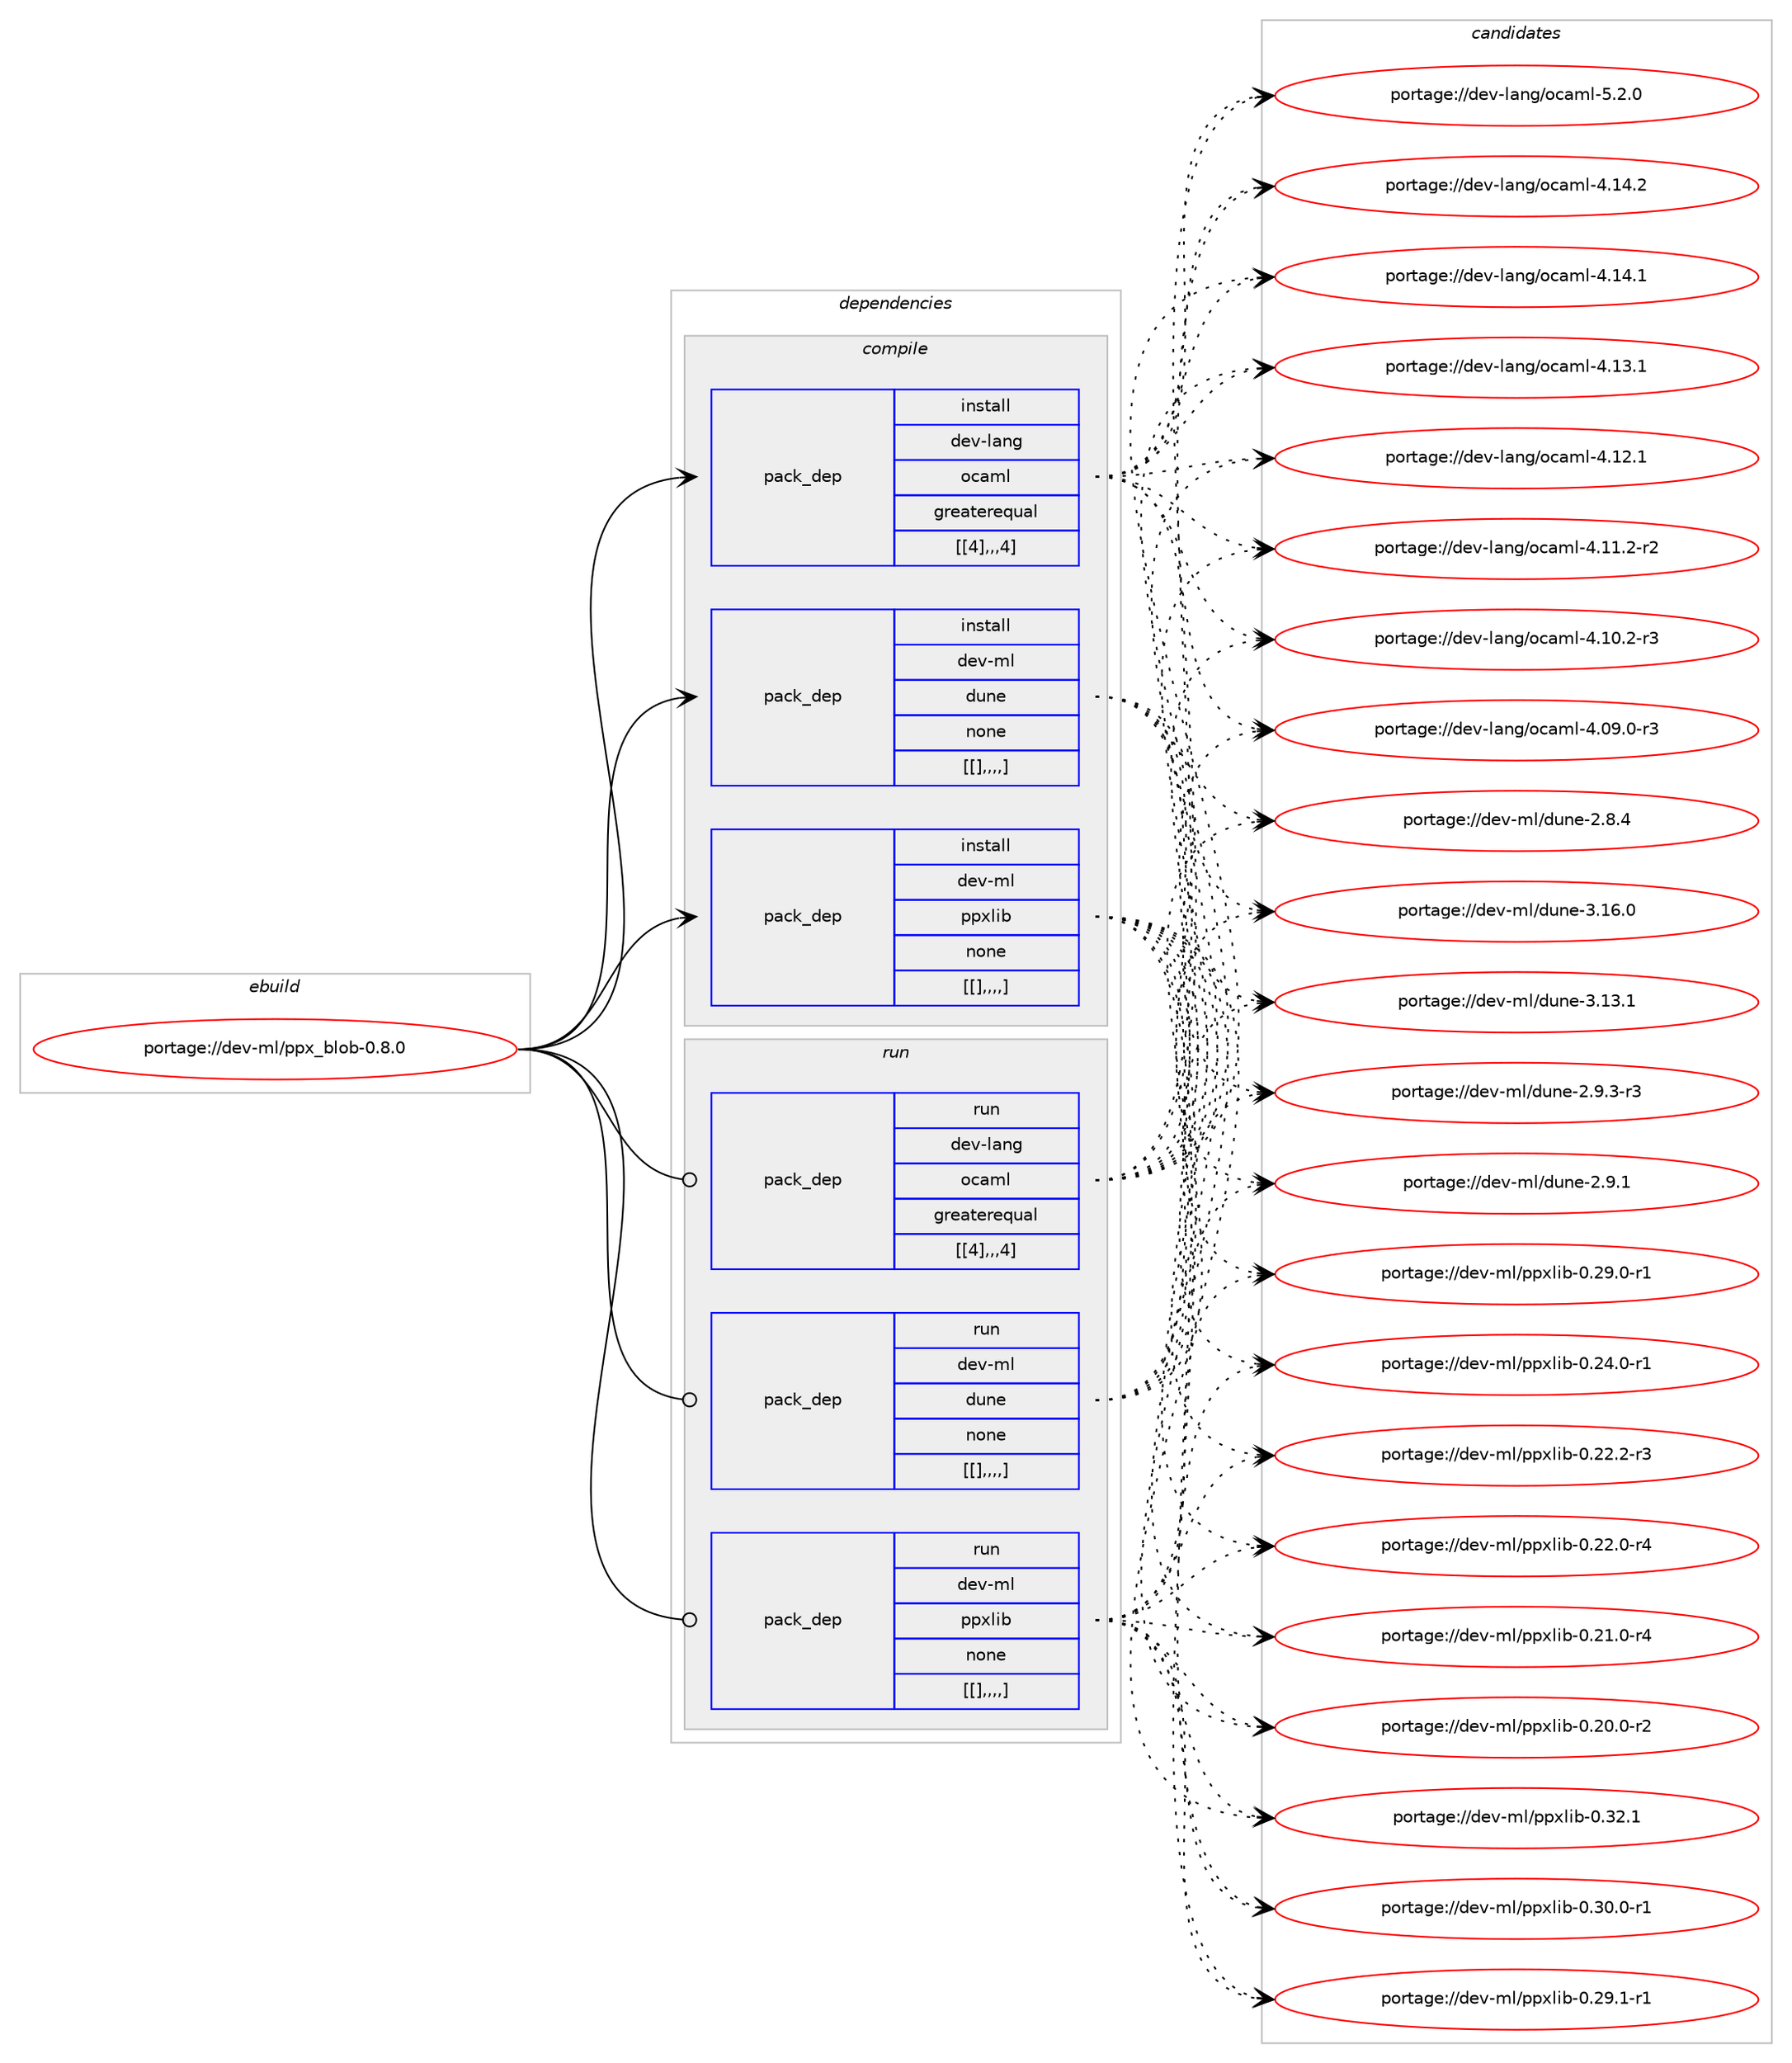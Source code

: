 digraph prolog {

# *************
# Graph options
# *************

newrank=true;
concentrate=true;
compound=true;
graph [rankdir=LR,fontname=Helvetica,fontsize=10,ranksep=1.5];#, ranksep=2.5, nodesep=0.2];
edge  [arrowhead=vee];
node  [fontname=Helvetica,fontsize=10];

# **********
# The ebuild
# **********

subgraph cluster_leftcol {
color=gray;
label=<<i>ebuild</i>>;
id [label="portage://dev-ml/ppx_blob-0.8.0", color=red, width=4, href="../dev-ml/ppx_blob-0.8.0.svg"];
}

# ****************
# The dependencies
# ****************

subgraph cluster_midcol {
color=gray;
label=<<i>dependencies</i>>;
subgraph cluster_compile {
fillcolor="#eeeeee";
style=filled;
label=<<i>compile</i>>;
subgraph pack91686 {
dependency123143 [label=<<TABLE BORDER="0" CELLBORDER="1" CELLSPACING="0" CELLPADDING="4" WIDTH="220"><TR><TD ROWSPAN="6" CELLPADDING="30">pack_dep</TD></TR><TR><TD WIDTH="110">install</TD></TR><TR><TD>dev-lang</TD></TR><TR><TD>ocaml</TD></TR><TR><TD>greaterequal</TD></TR><TR><TD>[[4],,,4]</TD></TR></TABLE>>, shape=none, color=blue];
}
id:e -> dependency123143:w [weight=20,style="solid",arrowhead="vee"];
subgraph pack91687 {
dependency123144 [label=<<TABLE BORDER="0" CELLBORDER="1" CELLSPACING="0" CELLPADDING="4" WIDTH="220"><TR><TD ROWSPAN="6" CELLPADDING="30">pack_dep</TD></TR><TR><TD WIDTH="110">install</TD></TR><TR><TD>dev-ml</TD></TR><TR><TD>dune</TD></TR><TR><TD>none</TD></TR><TR><TD>[[],,,,]</TD></TR></TABLE>>, shape=none, color=blue];
}
id:e -> dependency123144:w [weight=20,style="solid",arrowhead="vee"];
subgraph pack91688 {
dependency123145 [label=<<TABLE BORDER="0" CELLBORDER="1" CELLSPACING="0" CELLPADDING="4" WIDTH="220"><TR><TD ROWSPAN="6" CELLPADDING="30">pack_dep</TD></TR><TR><TD WIDTH="110">install</TD></TR><TR><TD>dev-ml</TD></TR><TR><TD>ppxlib</TD></TR><TR><TD>none</TD></TR><TR><TD>[[],,,,]</TD></TR></TABLE>>, shape=none, color=blue];
}
id:e -> dependency123145:w [weight=20,style="solid",arrowhead="vee"];
}
subgraph cluster_compileandrun {
fillcolor="#eeeeee";
style=filled;
label=<<i>compile and run</i>>;
}
subgraph cluster_run {
fillcolor="#eeeeee";
style=filled;
label=<<i>run</i>>;
subgraph pack91689 {
dependency123146 [label=<<TABLE BORDER="0" CELLBORDER="1" CELLSPACING="0" CELLPADDING="4" WIDTH="220"><TR><TD ROWSPAN="6" CELLPADDING="30">pack_dep</TD></TR><TR><TD WIDTH="110">run</TD></TR><TR><TD>dev-lang</TD></TR><TR><TD>ocaml</TD></TR><TR><TD>greaterequal</TD></TR><TR><TD>[[4],,,4]</TD></TR></TABLE>>, shape=none, color=blue];
}
id:e -> dependency123146:w [weight=20,style="solid",arrowhead="odot"];
subgraph pack91690 {
dependency123147 [label=<<TABLE BORDER="0" CELLBORDER="1" CELLSPACING="0" CELLPADDING="4" WIDTH="220"><TR><TD ROWSPAN="6" CELLPADDING="30">pack_dep</TD></TR><TR><TD WIDTH="110">run</TD></TR><TR><TD>dev-ml</TD></TR><TR><TD>dune</TD></TR><TR><TD>none</TD></TR><TR><TD>[[],,,,]</TD></TR></TABLE>>, shape=none, color=blue];
}
id:e -> dependency123147:w [weight=20,style="solid",arrowhead="odot"];
subgraph pack91691 {
dependency123148 [label=<<TABLE BORDER="0" CELLBORDER="1" CELLSPACING="0" CELLPADDING="4" WIDTH="220"><TR><TD ROWSPAN="6" CELLPADDING="30">pack_dep</TD></TR><TR><TD WIDTH="110">run</TD></TR><TR><TD>dev-ml</TD></TR><TR><TD>ppxlib</TD></TR><TR><TD>none</TD></TR><TR><TD>[[],,,,]</TD></TR></TABLE>>, shape=none, color=blue];
}
id:e -> dependency123148:w [weight=20,style="solid",arrowhead="odot"];
}
}

# **************
# The candidates
# **************

subgraph cluster_choices {
rank=same;
color=gray;
label=<<i>candidates</i>>;

subgraph choice91686 {
color=black;
nodesep=1;
choice1001011184510897110103471119997109108455346504648 [label="portage://dev-lang/ocaml-5.2.0", color=red, width=4,href="../dev-lang/ocaml-5.2.0.svg"];
choice100101118451089711010347111999710910845524649524650 [label="portage://dev-lang/ocaml-4.14.2", color=red, width=4,href="../dev-lang/ocaml-4.14.2.svg"];
choice100101118451089711010347111999710910845524649524649 [label="portage://dev-lang/ocaml-4.14.1", color=red, width=4,href="../dev-lang/ocaml-4.14.1.svg"];
choice100101118451089711010347111999710910845524649514649 [label="portage://dev-lang/ocaml-4.13.1", color=red, width=4,href="../dev-lang/ocaml-4.13.1.svg"];
choice100101118451089711010347111999710910845524649504649 [label="portage://dev-lang/ocaml-4.12.1", color=red, width=4,href="../dev-lang/ocaml-4.12.1.svg"];
choice1001011184510897110103471119997109108455246494946504511450 [label="portage://dev-lang/ocaml-4.11.2-r2", color=red, width=4,href="../dev-lang/ocaml-4.11.2-r2.svg"];
choice1001011184510897110103471119997109108455246494846504511451 [label="portage://dev-lang/ocaml-4.10.2-r3", color=red, width=4,href="../dev-lang/ocaml-4.10.2-r3.svg"];
choice1001011184510897110103471119997109108455246485746484511451 [label="portage://dev-lang/ocaml-4.09.0-r3", color=red, width=4,href="../dev-lang/ocaml-4.09.0-r3.svg"];
dependency123143:e -> choice1001011184510897110103471119997109108455346504648:w [style=dotted,weight="100"];
dependency123143:e -> choice100101118451089711010347111999710910845524649524650:w [style=dotted,weight="100"];
dependency123143:e -> choice100101118451089711010347111999710910845524649524649:w [style=dotted,weight="100"];
dependency123143:e -> choice100101118451089711010347111999710910845524649514649:w [style=dotted,weight="100"];
dependency123143:e -> choice100101118451089711010347111999710910845524649504649:w [style=dotted,weight="100"];
dependency123143:e -> choice1001011184510897110103471119997109108455246494946504511450:w [style=dotted,weight="100"];
dependency123143:e -> choice1001011184510897110103471119997109108455246494846504511451:w [style=dotted,weight="100"];
dependency123143:e -> choice1001011184510897110103471119997109108455246485746484511451:w [style=dotted,weight="100"];
}
subgraph choice91687 {
color=black;
nodesep=1;
choice100101118451091084710011711010145514649544648 [label="portage://dev-ml/dune-3.16.0", color=red, width=4,href="../dev-ml/dune-3.16.0.svg"];
choice100101118451091084710011711010145514649514649 [label="portage://dev-ml/dune-3.13.1", color=red, width=4,href="../dev-ml/dune-3.13.1.svg"];
choice10010111845109108471001171101014550465746514511451 [label="portage://dev-ml/dune-2.9.3-r3", color=red, width=4,href="../dev-ml/dune-2.9.3-r3.svg"];
choice1001011184510910847100117110101455046574649 [label="portage://dev-ml/dune-2.9.1", color=red, width=4,href="../dev-ml/dune-2.9.1.svg"];
choice1001011184510910847100117110101455046564652 [label="portage://dev-ml/dune-2.8.4", color=red, width=4,href="../dev-ml/dune-2.8.4.svg"];
dependency123144:e -> choice100101118451091084710011711010145514649544648:w [style=dotted,weight="100"];
dependency123144:e -> choice100101118451091084710011711010145514649514649:w [style=dotted,weight="100"];
dependency123144:e -> choice10010111845109108471001171101014550465746514511451:w [style=dotted,weight="100"];
dependency123144:e -> choice1001011184510910847100117110101455046574649:w [style=dotted,weight="100"];
dependency123144:e -> choice1001011184510910847100117110101455046564652:w [style=dotted,weight="100"];
}
subgraph choice91688 {
color=black;
nodesep=1;
choice10010111845109108471121121201081059845484651504649 [label="portage://dev-ml/ppxlib-0.32.1", color=red, width=4,href="../dev-ml/ppxlib-0.32.1.svg"];
choice100101118451091084711211212010810598454846514846484511449 [label="portage://dev-ml/ppxlib-0.30.0-r1", color=red, width=4,href="../dev-ml/ppxlib-0.30.0-r1.svg"];
choice100101118451091084711211212010810598454846505746494511449 [label="portage://dev-ml/ppxlib-0.29.1-r1", color=red, width=4,href="../dev-ml/ppxlib-0.29.1-r1.svg"];
choice100101118451091084711211212010810598454846505746484511449 [label="portage://dev-ml/ppxlib-0.29.0-r1", color=red, width=4,href="../dev-ml/ppxlib-0.29.0-r1.svg"];
choice100101118451091084711211212010810598454846505246484511449 [label="portage://dev-ml/ppxlib-0.24.0-r1", color=red, width=4,href="../dev-ml/ppxlib-0.24.0-r1.svg"];
choice100101118451091084711211212010810598454846505046504511451 [label="portage://dev-ml/ppxlib-0.22.2-r3", color=red, width=4,href="../dev-ml/ppxlib-0.22.2-r3.svg"];
choice100101118451091084711211212010810598454846505046484511452 [label="portage://dev-ml/ppxlib-0.22.0-r4", color=red, width=4,href="../dev-ml/ppxlib-0.22.0-r4.svg"];
choice100101118451091084711211212010810598454846504946484511452 [label="portage://dev-ml/ppxlib-0.21.0-r4", color=red, width=4,href="../dev-ml/ppxlib-0.21.0-r4.svg"];
choice100101118451091084711211212010810598454846504846484511450 [label="portage://dev-ml/ppxlib-0.20.0-r2", color=red, width=4,href="../dev-ml/ppxlib-0.20.0-r2.svg"];
dependency123145:e -> choice10010111845109108471121121201081059845484651504649:w [style=dotted,weight="100"];
dependency123145:e -> choice100101118451091084711211212010810598454846514846484511449:w [style=dotted,weight="100"];
dependency123145:e -> choice100101118451091084711211212010810598454846505746494511449:w [style=dotted,weight="100"];
dependency123145:e -> choice100101118451091084711211212010810598454846505746484511449:w [style=dotted,weight="100"];
dependency123145:e -> choice100101118451091084711211212010810598454846505246484511449:w [style=dotted,weight="100"];
dependency123145:e -> choice100101118451091084711211212010810598454846505046504511451:w [style=dotted,weight="100"];
dependency123145:e -> choice100101118451091084711211212010810598454846505046484511452:w [style=dotted,weight="100"];
dependency123145:e -> choice100101118451091084711211212010810598454846504946484511452:w [style=dotted,weight="100"];
dependency123145:e -> choice100101118451091084711211212010810598454846504846484511450:w [style=dotted,weight="100"];
}
subgraph choice91689 {
color=black;
nodesep=1;
choice1001011184510897110103471119997109108455346504648 [label="portage://dev-lang/ocaml-5.2.0", color=red, width=4,href="../dev-lang/ocaml-5.2.0.svg"];
choice100101118451089711010347111999710910845524649524650 [label="portage://dev-lang/ocaml-4.14.2", color=red, width=4,href="../dev-lang/ocaml-4.14.2.svg"];
choice100101118451089711010347111999710910845524649524649 [label="portage://dev-lang/ocaml-4.14.1", color=red, width=4,href="../dev-lang/ocaml-4.14.1.svg"];
choice100101118451089711010347111999710910845524649514649 [label="portage://dev-lang/ocaml-4.13.1", color=red, width=4,href="../dev-lang/ocaml-4.13.1.svg"];
choice100101118451089711010347111999710910845524649504649 [label="portage://dev-lang/ocaml-4.12.1", color=red, width=4,href="../dev-lang/ocaml-4.12.1.svg"];
choice1001011184510897110103471119997109108455246494946504511450 [label="portage://dev-lang/ocaml-4.11.2-r2", color=red, width=4,href="../dev-lang/ocaml-4.11.2-r2.svg"];
choice1001011184510897110103471119997109108455246494846504511451 [label="portage://dev-lang/ocaml-4.10.2-r3", color=red, width=4,href="../dev-lang/ocaml-4.10.2-r3.svg"];
choice1001011184510897110103471119997109108455246485746484511451 [label="portage://dev-lang/ocaml-4.09.0-r3", color=red, width=4,href="../dev-lang/ocaml-4.09.0-r3.svg"];
dependency123146:e -> choice1001011184510897110103471119997109108455346504648:w [style=dotted,weight="100"];
dependency123146:e -> choice100101118451089711010347111999710910845524649524650:w [style=dotted,weight="100"];
dependency123146:e -> choice100101118451089711010347111999710910845524649524649:w [style=dotted,weight="100"];
dependency123146:e -> choice100101118451089711010347111999710910845524649514649:w [style=dotted,weight="100"];
dependency123146:e -> choice100101118451089711010347111999710910845524649504649:w [style=dotted,weight="100"];
dependency123146:e -> choice1001011184510897110103471119997109108455246494946504511450:w [style=dotted,weight="100"];
dependency123146:e -> choice1001011184510897110103471119997109108455246494846504511451:w [style=dotted,weight="100"];
dependency123146:e -> choice1001011184510897110103471119997109108455246485746484511451:w [style=dotted,weight="100"];
}
subgraph choice91690 {
color=black;
nodesep=1;
choice100101118451091084710011711010145514649544648 [label="portage://dev-ml/dune-3.16.0", color=red, width=4,href="../dev-ml/dune-3.16.0.svg"];
choice100101118451091084710011711010145514649514649 [label="portage://dev-ml/dune-3.13.1", color=red, width=4,href="../dev-ml/dune-3.13.1.svg"];
choice10010111845109108471001171101014550465746514511451 [label="portage://dev-ml/dune-2.9.3-r3", color=red, width=4,href="../dev-ml/dune-2.9.3-r3.svg"];
choice1001011184510910847100117110101455046574649 [label="portage://dev-ml/dune-2.9.1", color=red, width=4,href="../dev-ml/dune-2.9.1.svg"];
choice1001011184510910847100117110101455046564652 [label="portage://dev-ml/dune-2.8.4", color=red, width=4,href="../dev-ml/dune-2.8.4.svg"];
dependency123147:e -> choice100101118451091084710011711010145514649544648:w [style=dotted,weight="100"];
dependency123147:e -> choice100101118451091084710011711010145514649514649:w [style=dotted,weight="100"];
dependency123147:e -> choice10010111845109108471001171101014550465746514511451:w [style=dotted,weight="100"];
dependency123147:e -> choice1001011184510910847100117110101455046574649:w [style=dotted,weight="100"];
dependency123147:e -> choice1001011184510910847100117110101455046564652:w [style=dotted,weight="100"];
}
subgraph choice91691 {
color=black;
nodesep=1;
choice10010111845109108471121121201081059845484651504649 [label="portage://dev-ml/ppxlib-0.32.1", color=red, width=4,href="../dev-ml/ppxlib-0.32.1.svg"];
choice100101118451091084711211212010810598454846514846484511449 [label="portage://dev-ml/ppxlib-0.30.0-r1", color=red, width=4,href="../dev-ml/ppxlib-0.30.0-r1.svg"];
choice100101118451091084711211212010810598454846505746494511449 [label="portage://dev-ml/ppxlib-0.29.1-r1", color=red, width=4,href="../dev-ml/ppxlib-0.29.1-r1.svg"];
choice100101118451091084711211212010810598454846505746484511449 [label="portage://dev-ml/ppxlib-0.29.0-r1", color=red, width=4,href="../dev-ml/ppxlib-0.29.0-r1.svg"];
choice100101118451091084711211212010810598454846505246484511449 [label="portage://dev-ml/ppxlib-0.24.0-r1", color=red, width=4,href="../dev-ml/ppxlib-0.24.0-r1.svg"];
choice100101118451091084711211212010810598454846505046504511451 [label="portage://dev-ml/ppxlib-0.22.2-r3", color=red, width=4,href="../dev-ml/ppxlib-0.22.2-r3.svg"];
choice100101118451091084711211212010810598454846505046484511452 [label="portage://dev-ml/ppxlib-0.22.0-r4", color=red, width=4,href="../dev-ml/ppxlib-0.22.0-r4.svg"];
choice100101118451091084711211212010810598454846504946484511452 [label="portage://dev-ml/ppxlib-0.21.0-r4", color=red, width=4,href="../dev-ml/ppxlib-0.21.0-r4.svg"];
choice100101118451091084711211212010810598454846504846484511450 [label="portage://dev-ml/ppxlib-0.20.0-r2", color=red, width=4,href="../dev-ml/ppxlib-0.20.0-r2.svg"];
dependency123148:e -> choice10010111845109108471121121201081059845484651504649:w [style=dotted,weight="100"];
dependency123148:e -> choice100101118451091084711211212010810598454846514846484511449:w [style=dotted,weight="100"];
dependency123148:e -> choice100101118451091084711211212010810598454846505746494511449:w [style=dotted,weight="100"];
dependency123148:e -> choice100101118451091084711211212010810598454846505746484511449:w [style=dotted,weight="100"];
dependency123148:e -> choice100101118451091084711211212010810598454846505246484511449:w [style=dotted,weight="100"];
dependency123148:e -> choice100101118451091084711211212010810598454846505046504511451:w [style=dotted,weight="100"];
dependency123148:e -> choice100101118451091084711211212010810598454846505046484511452:w [style=dotted,weight="100"];
dependency123148:e -> choice100101118451091084711211212010810598454846504946484511452:w [style=dotted,weight="100"];
dependency123148:e -> choice100101118451091084711211212010810598454846504846484511450:w [style=dotted,weight="100"];
}
}

}
